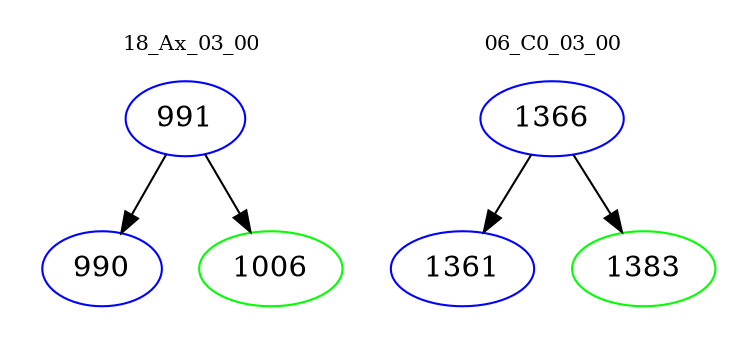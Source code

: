 digraph{
subgraph cluster_0 {
color = white
label = "18_Ax_03_00";
fontsize=10;
T0_991 [label="991", color="blue"]
T0_991 -> T0_990 [color="black"]
T0_990 [label="990", color="blue"]
T0_991 -> T0_1006 [color="black"]
T0_1006 [label="1006", color="green"]
}
subgraph cluster_1 {
color = white
label = "06_C0_03_00";
fontsize=10;
T1_1366 [label="1366", color="blue"]
T1_1366 -> T1_1361 [color="black"]
T1_1361 [label="1361", color="blue"]
T1_1366 -> T1_1383 [color="black"]
T1_1383 [label="1383", color="green"]
}
}
